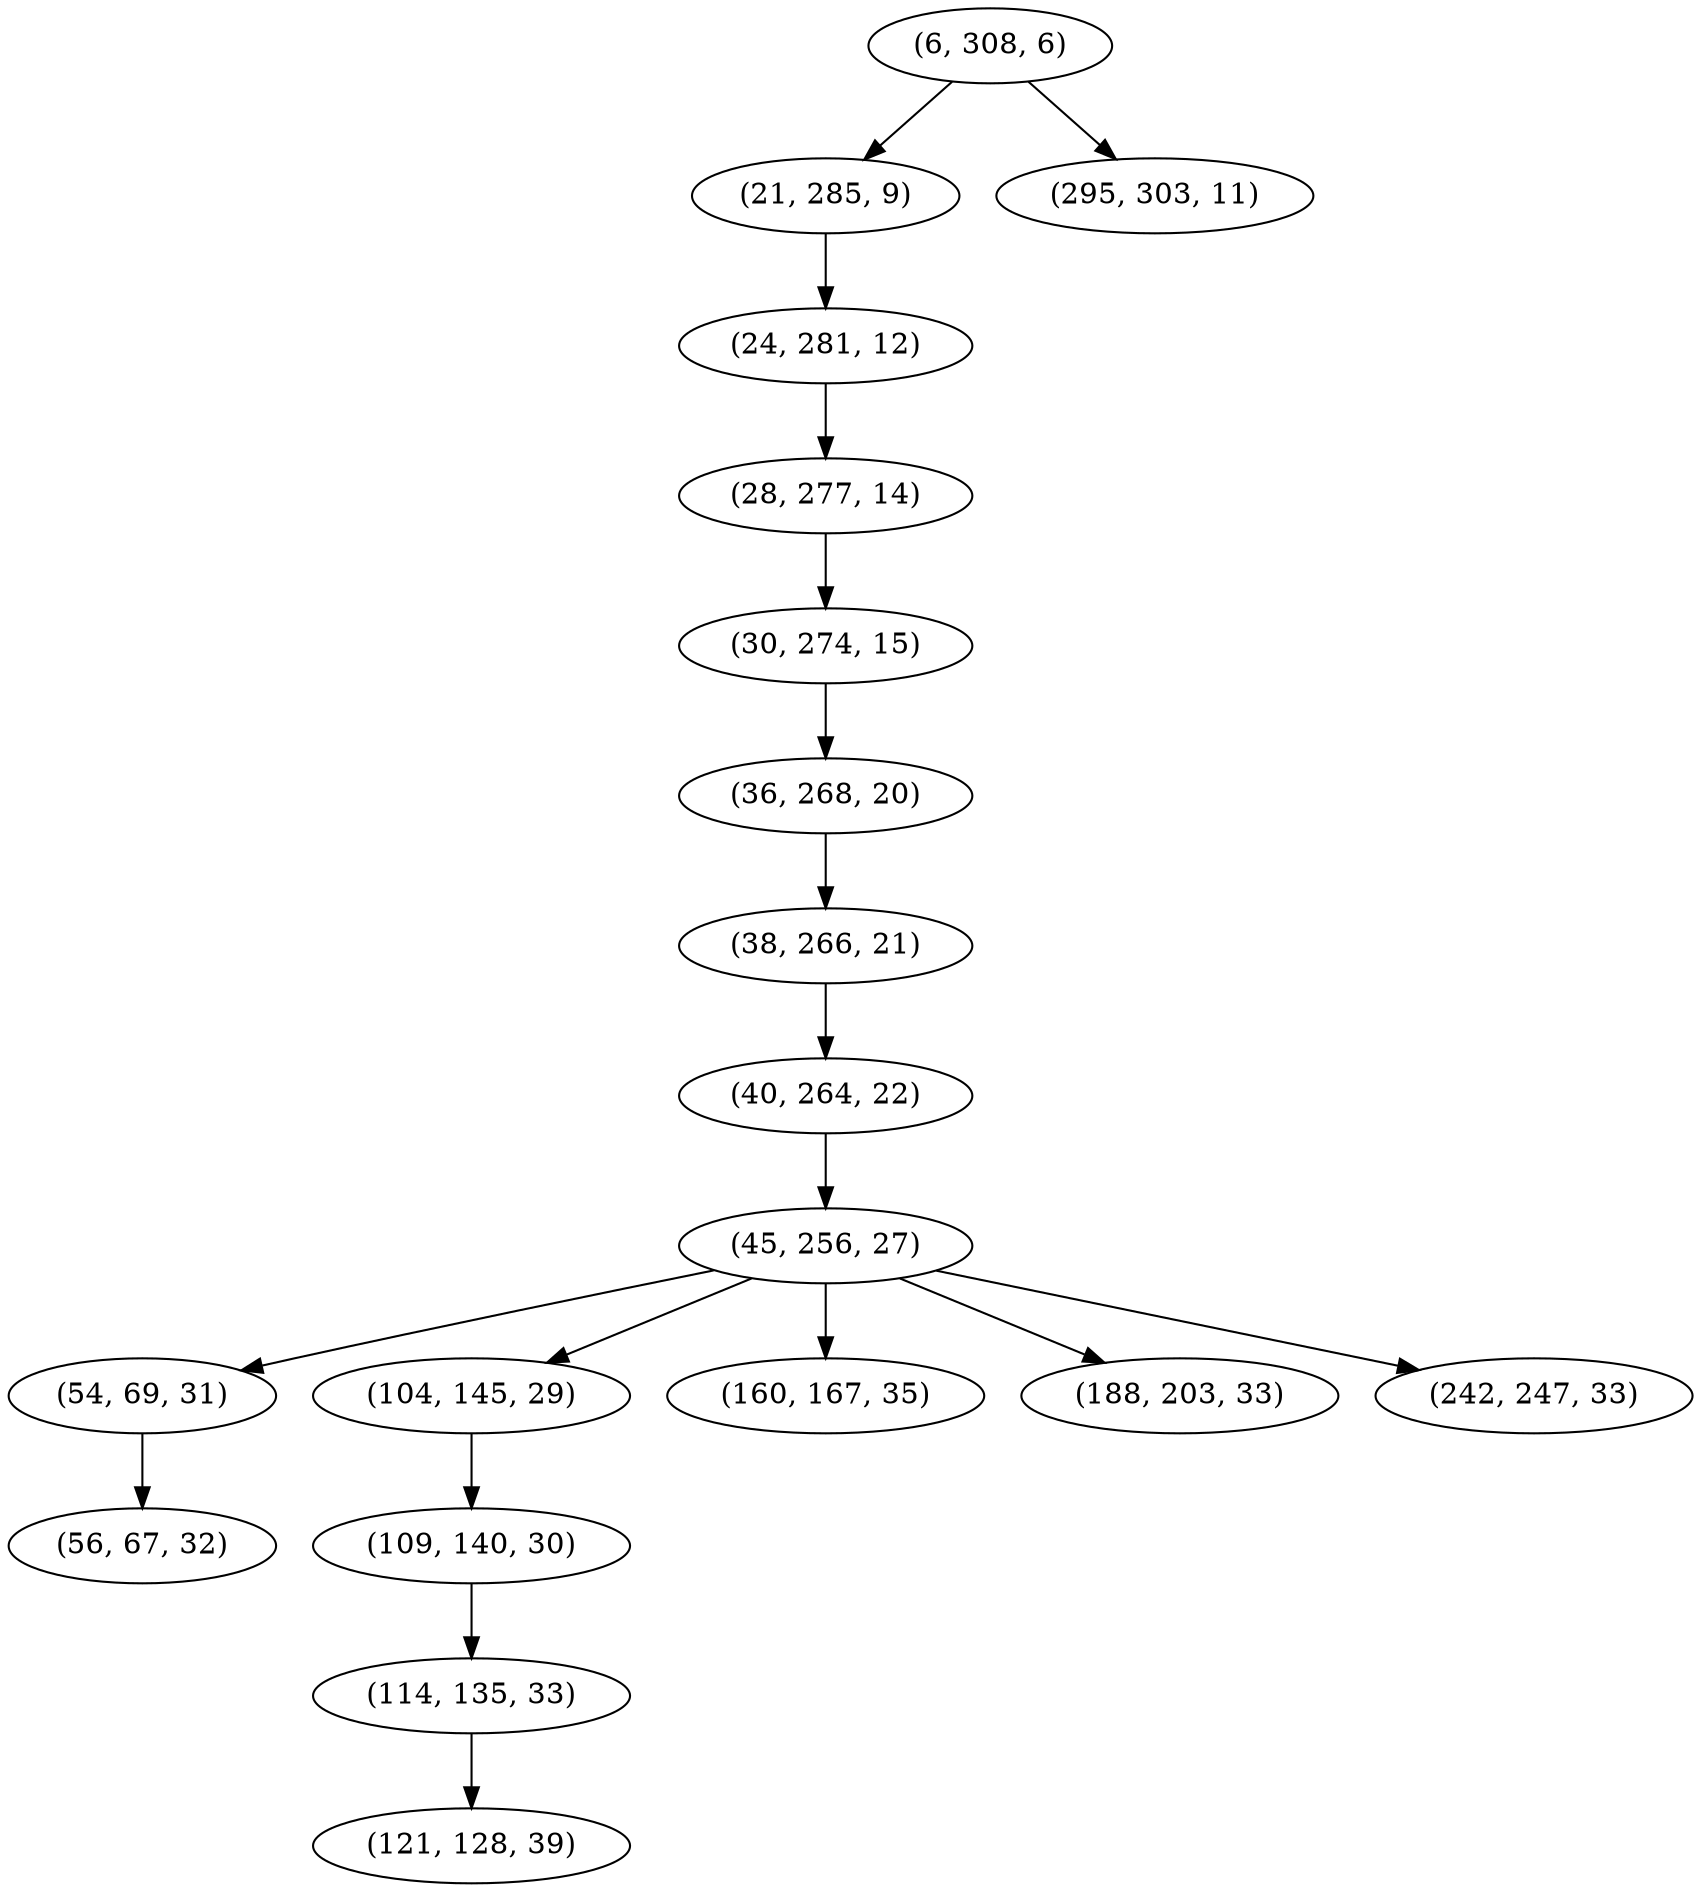 digraph tree {
    "(6, 308, 6)";
    "(21, 285, 9)";
    "(24, 281, 12)";
    "(28, 277, 14)";
    "(30, 274, 15)";
    "(36, 268, 20)";
    "(38, 266, 21)";
    "(40, 264, 22)";
    "(45, 256, 27)";
    "(54, 69, 31)";
    "(56, 67, 32)";
    "(104, 145, 29)";
    "(109, 140, 30)";
    "(114, 135, 33)";
    "(121, 128, 39)";
    "(160, 167, 35)";
    "(188, 203, 33)";
    "(242, 247, 33)";
    "(295, 303, 11)";
    "(6, 308, 6)" -> "(21, 285, 9)";
    "(6, 308, 6)" -> "(295, 303, 11)";
    "(21, 285, 9)" -> "(24, 281, 12)";
    "(24, 281, 12)" -> "(28, 277, 14)";
    "(28, 277, 14)" -> "(30, 274, 15)";
    "(30, 274, 15)" -> "(36, 268, 20)";
    "(36, 268, 20)" -> "(38, 266, 21)";
    "(38, 266, 21)" -> "(40, 264, 22)";
    "(40, 264, 22)" -> "(45, 256, 27)";
    "(45, 256, 27)" -> "(54, 69, 31)";
    "(45, 256, 27)" -> "(104, 145, 29)";
    "(45, 256, 27)" -> "(160, 167, 35)";
    "(45, 256, 27)" -> "(188, 203, 33)";
    "(45, 256, 27)" -> "(242, 247, 33)";
    "(54, 69, 31)" -> "(56, 67, 32)";
    "(104, 145, 29)" -> "(109, 140, 30)";
    "(109, 140, 30)" -> "(114, 135, 33)";
    "(114, 135, 33)" -> "(121, 128, 39)";
}
